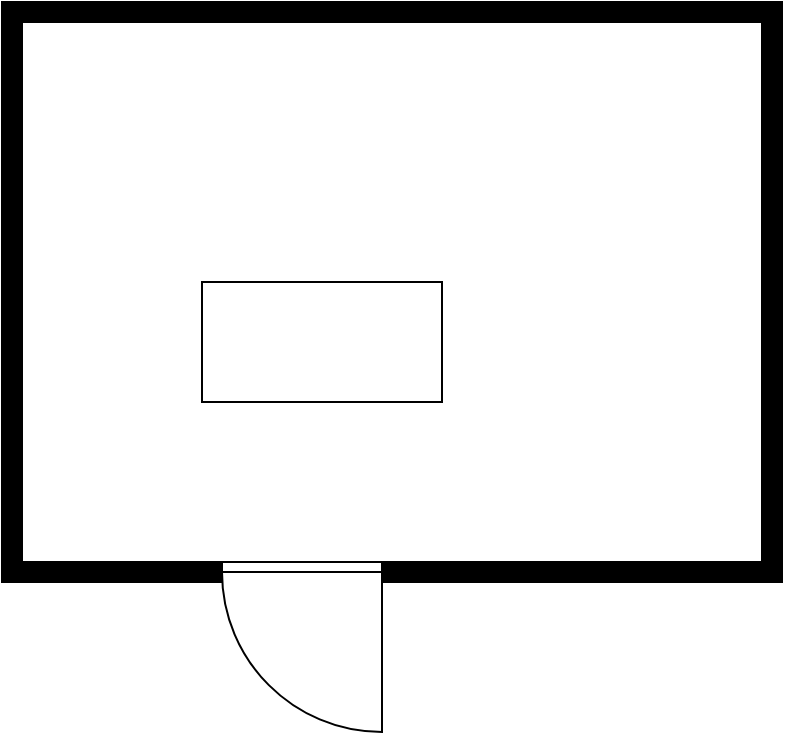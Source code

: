 <mxfile version="13.1.9" type="device"><diagram id="kDX64LwGvITEJF7KWYO4" name="Page-1"><mxGraphModel dx="1079" dy="783" grid="1" gridSize="10" guides="1" tooltips="1" connect="1" arrows="1" fold="1" page="1" pageScale="1" pageWidth="400" pageHeight="400" math="0" shadow="0"><root><mxCell id="0"/><mxCell id="1" parent="0"/><mxCell id="YVy6wez9_HA3k6L0w4pJ-1" value="" style="verticalLabelPosition=bottom;html=1;verticalAlign=top;align=center;shape=mxgraph.floorplan.wall;fillColor=#000000;direction=south;" parent="1" vertex="1"><mxGeometry y="100" width="10" height="100" as="geometry"/></mxCell><mxCell id="YVy6wez9_HA3k6L0w4pJ-3" value="" style="verticalLabelPosition=bottom;html=1;verticalAlign=top;align=center;shape=mxgraph.floorplan.wallCorner;fillColor=#000000;" parent="1" vertex="1"><mxGeometry width="100" height="100" as="geometry"/></mxCell><mxCell id="YVy6wez9_HA3k6L0w4pJ-4" value="" style="verticalLabelPosition=bottom;html=1;verticalAlign=top;align=center;shape=mxgraph.floorplan.wall;fillColor=#000000;" parent="1" vertex="1"><mxGeometry x="100" width="100" height="10" as="geometry"/></mxCell><mxCell id="YVy6wez9_HA3k6L0w4pJ-6" value="" style="verticalLabelPosition=bottom;html=1;verticalAlign=top;align=center;shape=mxgraph.floorplan.wallCorner;fillColor=#000000;direction=west" parent="1" vertex="1"><mxGeometry x="290" y="100" width="100" height="190" as="geometry"/></mxCell><mxCell id="YVy6wez9_HA3k6L0w4pJ-7" value="" style="verticalLabelPosition=bottom;html=1;verticalAlign=top;align=center;shape=mxgraph.floorplan.wallCorner;fillColor=#000000;direction=north" parent="1" vertex="1"><mxGeometry y="190" width="110" height="100" as="geometry"/></mxCell><mxCell id="YVy6wez9_HA3k6L0w4pJ-8" value="" style="verticalLabelPosition=bottom;html=1;verticalAlign=top;align=center;shape=mxgraph.floorplan.wallCorner;fillColor=#000000;direction=south;" parent="1" vertex="1"><mxGeometry x="290" width="100" height="100" as="geometry"/></mxCell><mxCell id="YVy6wez9_HA3k6L0w4pJ-9" value="" style="verticalLabelPosition=bottom;html=1;verticalAlign=top;align=center;shape=mxgraph.floorplan.wall;fillColor=#000000;" parent="1" vertex="1"><mxGeometry x="200" width="100" height="10" as="geometry"/></mxCell><mxCell id="YVy6wez9_HA3k6L0w4pJ-11" value="" style="verticalLabelPosition=bottom;html=1;verticalAlign=top;align=center;shape=mxgraph.floorplan.wall;fillColor=#000000;" parent="1" vertex="1"><mxGeometry x="190" y="280" width="100" height="10" as="geometry"/></mxCell><mxCell id="YVy6wez9_HA3k6L0w4pJ-12" value="" style="verticalLabelPosition=bottom;html=1;verticalAlign=top;align=center;shape=mxgraph.floorplan.doorRight;aspect=fixed;" parent="1" vertex="1"><mxGeometry x="110" y="280" width="80" height="85" as="geometry"/></mxCell><mxCell id="YVy6wez9_HA3k6L0w4pJ-13" value="" style="rounded=0;whiteSpace=wrap;html=1;" parent="1" vertex="1"><mxGeometry x="100" y="140" width="120" height="60" as="geometry"/></mxCell></root></mxGraphModel></diagram></mxfile>